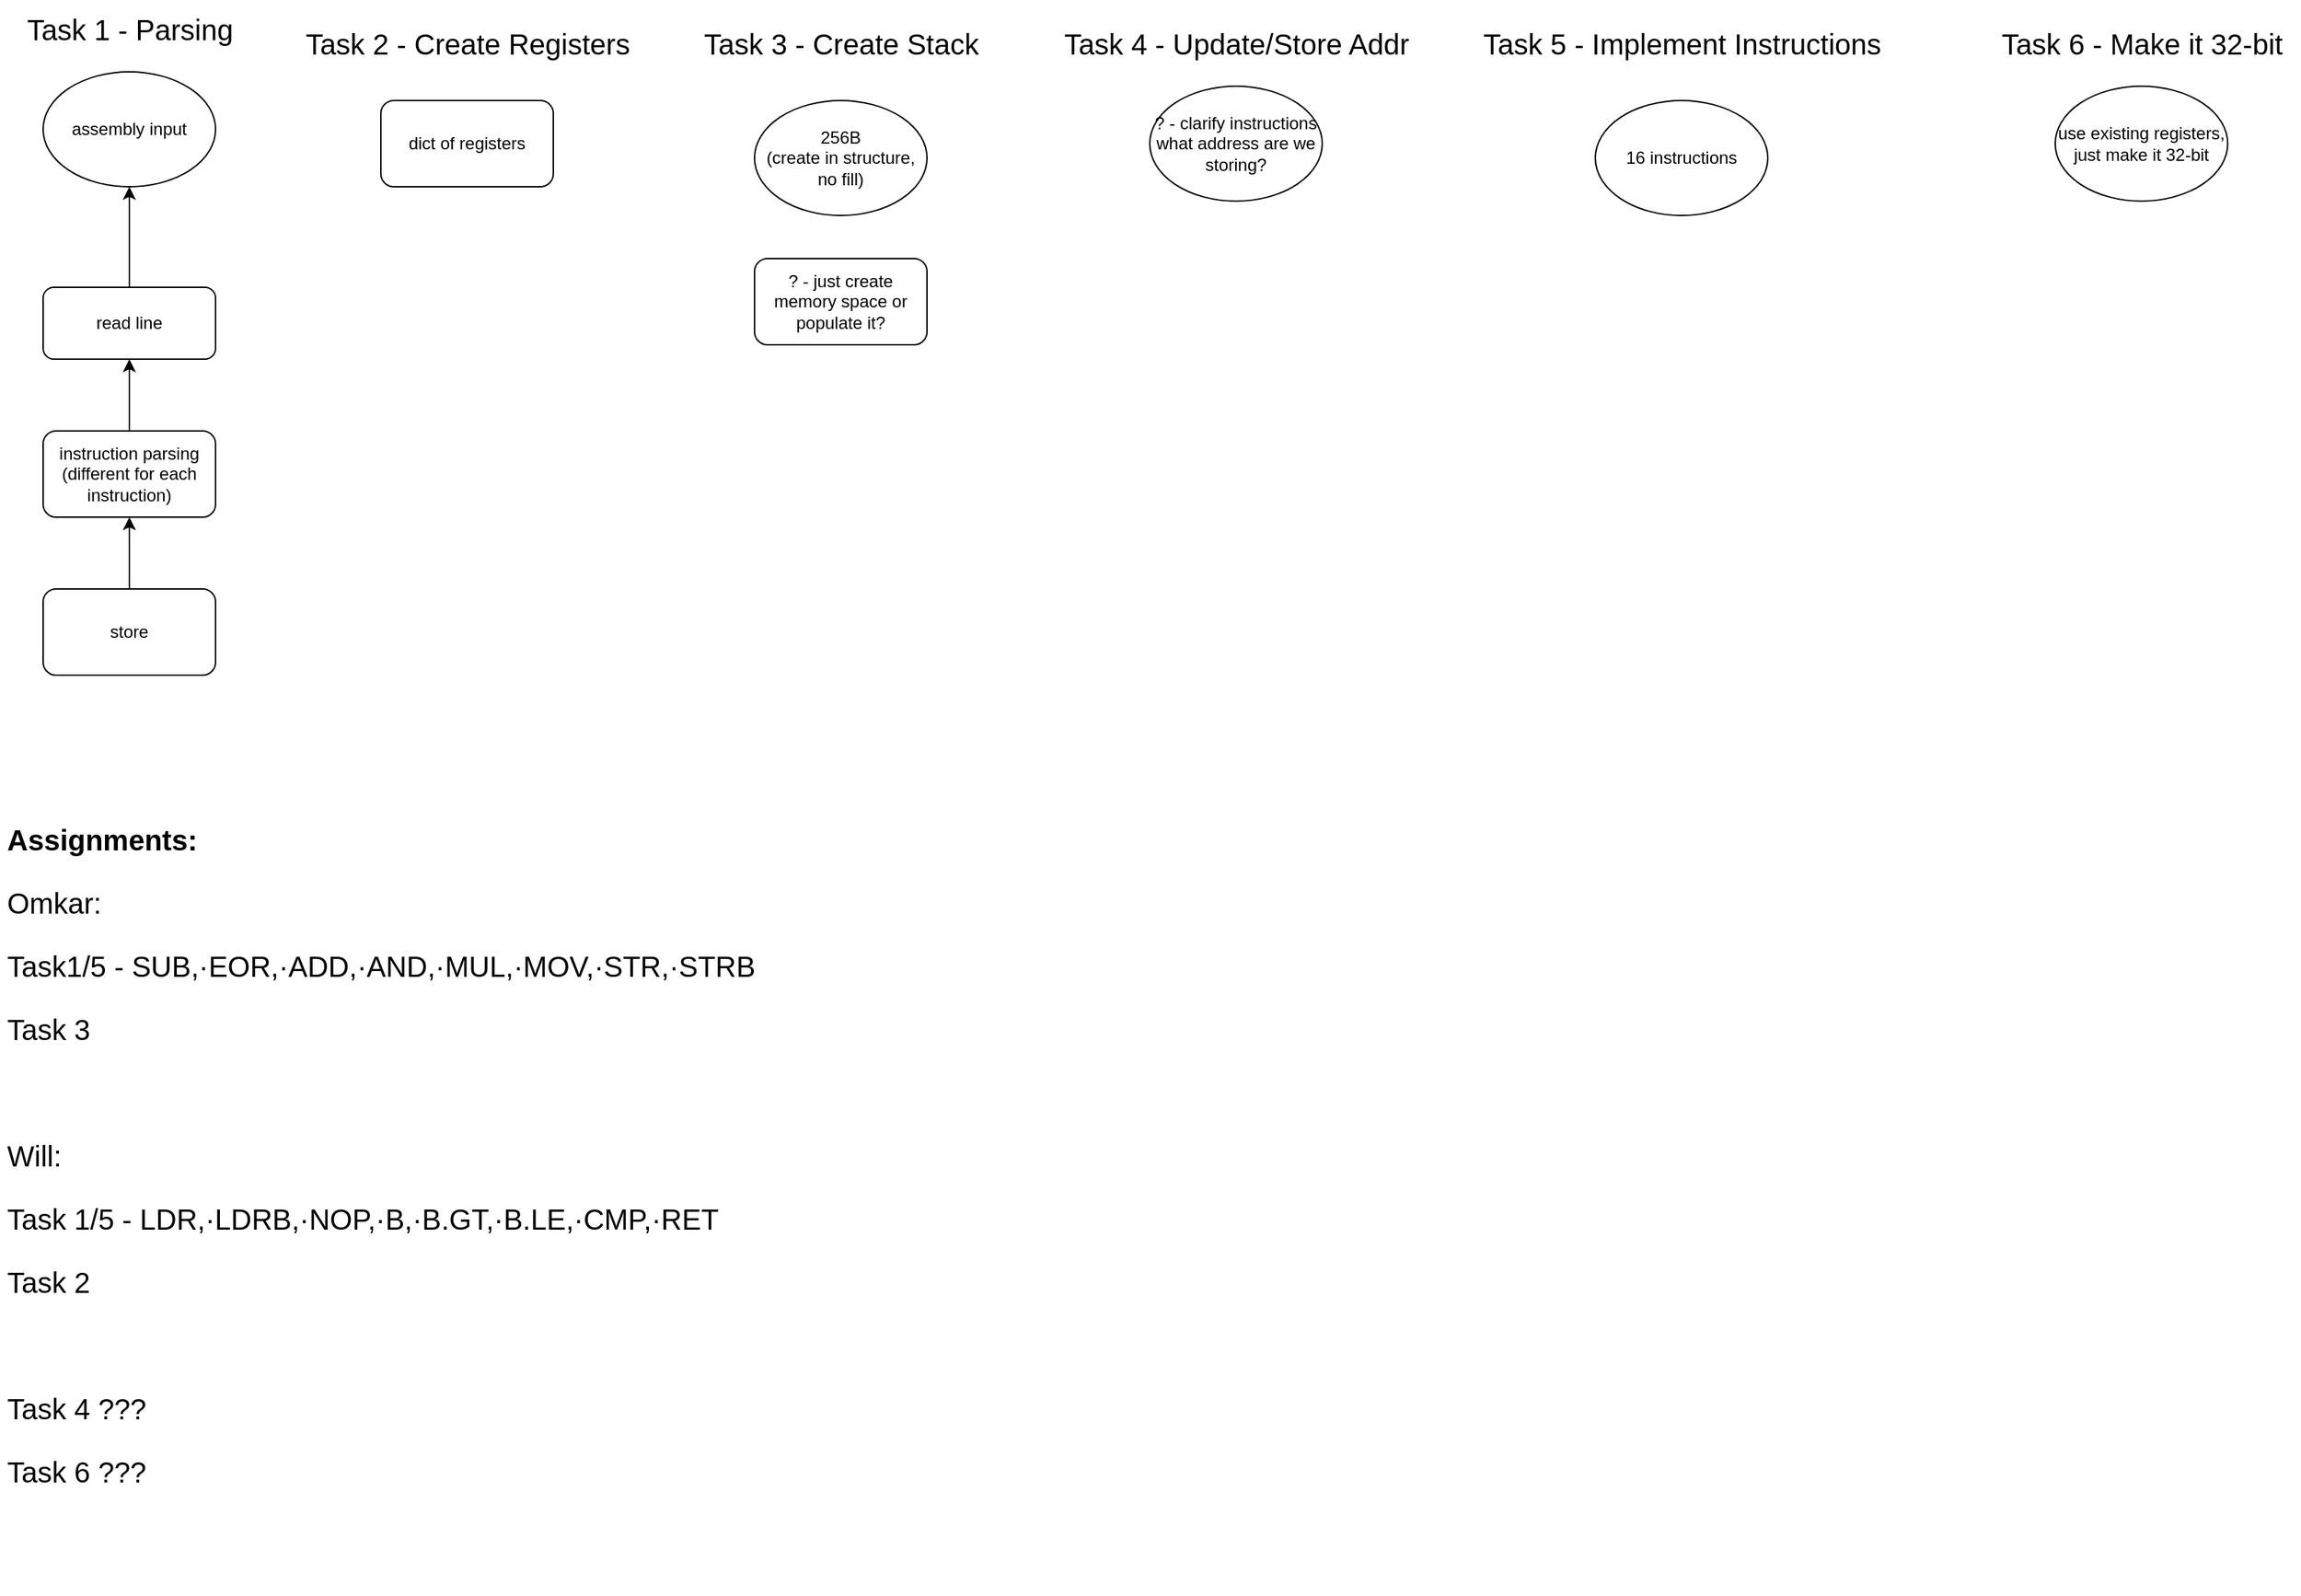 <mxfile version="21.8.2" type="device">
  <diagram name="Page-1" id="21oETci1MNOwZ-fDCxJo">
    <mxGraphModel dx="1050" dy="1774" grid="1" gridSize="10" guides="1" tooltips="1" connect="1" arrows="1" fold="1" page="1" pageScale="1" pageWidth="850" pageHeight="1100" math="0" shadow="0">
      <root>
        <mxCell id="0" />
        <mxCell id="1" parent="0" />
        <mxCell id="hsNMWeNObLcFFwpVBUTG-3" style="edgeStyle=orthogonalEdgeStyle;rounded=0;orthogonalLoop=1;jettySize=auto;html=1;" edge="1" parent="1" source="hsNMWeNObLcFFwpVBUTG-1" target="hsNMWeNObLcFFwpVBUTG-2">
          <mxGeometry relative="1" as="geometry" />
        </mxCell>
        <mxCell id="hsNMWeNObLcFFwpVBUTG-1" value="read line" style="rounded=1;whiteSpace=wrap;html=1;" vertex="1" parent="1">
          <mxGeometry x="90" y="110" width="120" height="50" as="geometry" />
        </mxCell>
        <mxCell id="hsNMWeNObLcFFwpVBUTG-2" value="assembly input" style="ellipse;whiteSpace=wrap;html=1;" vertex="1" parent="1">
          <mxGeometry x="90" y="-40" width="120" height="80" as="geometry" />
        </mxCell>
        <mxCell id="hsNMWeNObLcFFwpVBUTG-6" style="edgeStyle=orthogonalEdgeStyle;rounded=0;orthogonalLoop=1;jettySize=auto;html=1;exitX=0.5;exitY=0;exitDx=0;exitDy=0;entryX=0.5;entryY=1;entryDx=0;entryDy=0;" edge="1" parent="1" source="hsNMWeNObLcFFwpVBUTG-4" target="hsNMWeNObLcFFwpVBUTG-1">
          <mxGeometry relative="1" as="geometry" />
        </mxCell>
        <mxCell id="hsNMWeNObLcFFwpVBUTG-4" value="instruction parsing &lt;br&gt;(different for each instruction)" style="rounded=1;whiteSpace=wrap;html=1;" vertex="1" parent="1">
          <mxGeometry x="90" y="210" width="120" height="60" as="geometry" />
        </mxCell>
        <mxCell id="hsNMWeNObLcFFwpVBUTG-7" style="edgeStyle=orthogonalEdgeStyle;rounded=0;orthogonalLoop=1;jettySize=auto;html=1;exitX=0.5;exitY=0;exitDx=0;exitDy=0;entryX=0.5;entryY=1;entryDx=0;entryDy=0;" edge="1" parent="1" source="hsNMWeNObLcFFwpVBUTG-5" target="hsNMWeNObLcFFwpVBUTG-4">
          <mxGeometry relative="1" as="geometry" />
        </mxCell>
        <mxCell id="hsNMWeNObLcFFwpVBUTG-5" value="store" style="rounded=1;whiteSpace=wrap;html=1;" vertex="1" parent="1">
          <mxGeometry x="90" y="320" width="120" height="60" as="geometry" />
        </mxCell>
        <mxCell id="hsNMWeNObLcFFwpVBUTG-9" value="&lt;div style=&quot;font-size: 20px;&quot;&gt;Task 1 - Parsing&lt;/div&gt;" style="text;html=1;align=center;verticalAlign=middle;resizable=0;points=[];autosize=1;strokeColor=none;fillColor=none;fontSize=20;" vertex="1" parent="1">
          <mxGeometry x="65" y="-90" width="170" height="40" as="geometry" />
        </mxCell>
        <mxCell id="hsNMWeNObLcFFwpVBUTG-10" value="&lt;div style=&quot;font-size: 20px;&quot;&gt;Task 2 - Create Registers&lt;br&gt;&lt;/div&gt;" style="text;html=1;align=center;verticalAlign=middle;resizable=0;points=[];autosize=1;strokeColor=none;fillColor=none;fontSize=20;" vertex="1" parent="1">
          <mxGeometry x="260" y="-80" width="250" height="40" as="geometry" />
        </mxCell>
        <mxCell id="hsNMWeNObLcFFwpVBUTG-11" value="dict of registers" style="rounded=1;whiteSpace=wrap;html=1;" vertex="1" parent="1">
          <mxGeometry x="325" y="-20" width="120" height="60" as="geometry" />
        </mxCell>
        <mxCell id="hsNMWeNObLcFFwpVBUTG-12" value="&lt;div style=&quot;font-size: 20px;&quot;&gt;Task 3 - Create Stack&lt;br&gt;&lt;/div&gt;" style="text;html=1;align=center;verticalAlign=middle;resizable=0;points=[];autosize=1;strokeColor=none;fillColor=none;fontSize=20;" vertex="1" parent="1">
          <mxGeometry x="540" y="-80" width="210" height="40" as="geometry" />
        </mxCell>
        <mxCell id="hsNMWeNObLcFFwpVBUTG-13" value="256B&lt;br&gt;(create in structure, no fill)" style="ellipse;whiteSpace=wrap;html=1;" vertex="1" parent="1">
          <mxGeometry x="585" y="-20" width="120" height="80" as="geometry" />
        </mxCell>
        <mxCell id="hsNMWeNObLcFFwpVBUTG-14" value="&lt;div&gt;? - just create memory space or populate it?&lt;/div&gt;" style="rounded=1;whiteSpace=wrap;html=1;" vertex="1" parent="1">
          <mxGeometry x="585" y="90" width="120" height="60" as="geometry" />
        </mxCell>
        <mxCell id="hsNMWeNObLcFFwpVBUTG-15" value="&lt;div style=&quot;font-size: 20px;&quot;&gt;Task 4 - Update/Store Addr&lt;br&gt;&lt;/div&gt;" style="text;html=1;align=center;verticalAlign=middle;resizable=0;points=[];autosize=1;strokeColor=none;fillColor=none;fontSize=20;" vertex="1" parent="1">
          <mxGeometry x="790" y="-80" width="260" height="40" as="geometry" />
        </mxCell>
        <mxCell id="hsNMWeNObLcFFwpVBUTG-16" value="? - clarify instructions&lt;br&gt;what address are we storing?" style="ellipse;whiteSpace=wrap;html=1;" vertex="1" parent="1">
          <mxGeometry x="860" y="-30" width="120" height="80" as="geometry" />
        </mxCell>
        <mxCell id="hsNMWeNObLcFFwpVBUTG-17" value="&lt;div style=&quot;font-size: 20px;&quot;&gt;Task 5 - Implement Instructions&lt;br&gt;&lt;/div&gt;" style="text;html=1;align=center;verticalAlign=middle;resizable=0;points=[];autosize=1;strokeColor=none;fillColor=none;fontSize=20;" vertex="1" parent="1">
          <mxGeometry x="1080" y="-80" width="300" height="40" as="geometry" />
        </mxCell>
        <mxCell id="hsNMWeNObLcFFwpVBUTG-18" value="16 instructions" style="ellipse;whiteSpace=wrap;html=1;" vertex="1" parent="1">
          <mxGeometry x="1170" y="-20" width="120" height="80" as="geometry" />
        </mxCell>
        <mxCell id="hsNMWeNObLcFFwpVBUTG-19" value="&lt;div style=&quot;font-size: 20px;&quot;&gt;Task 6 - Make it 32-bit&lt;br&gt;&lt;/div&gt;" style="text;html=1;align=center;verticalAlign=middle;resizable=0;points=[];autosize=1;strokeColor=none;fillColor=none;fontSize=20;" vertex="1" parent="1">
          <mxGeometry x="1440" y="-80" width="220" height="40" as="geometry" />
        </mxCell>
        <mxCell id="hsNMWeNObLcFFwpVBUTG-20" value="&lt;div&gt;use existing registers, just make it 32-bit&lt;/div&gt;" style="ellipse;whiteSpace=wrap;html=1;" vertex="1" parent="1">
          <mxGeometry x="1490" y="-30" width="120" height="80" as="geometry" />
        </mxCell>
        <mxCell id="hsNMWeNObLcFFwpVBUTG-23" value="&lt;h1 style=&quot;font-size: 20px;&quot;&gt;&lt;font style=&quot;font-size: 20px;&quot;&gt;Assignments:&lt;/font&gt;&lt;/h1&gt;&lt;p style=&quot;font-size: 20px;&quot;&gt;&lt;font style=&quot;font-size: 20px;&quot;&gt;Omkar:&lt;/font&gt;&lt;/p&gt;&lt;p style=&quot;font-size: 20px;&quot;&gt;&lt;font style=&quot;font-size: 20px;&quot;&gt;Task1/5 - SUB,&lt;span&gt;&lt;span&gt;·&lt;/span&gt;&lt;/span&gt;EOR,&lt;span&gt;&lt;span&gt;·&lt;/span&gt;&lt;/span&gt;ADD,&lt;span&gt;&lt;span&gt;·&lt;/span&gt;&lt;/span&gt;AND,&lt;span&gt;&lt;span&gt;·&lt;/span&gt;&lt;/span&gt;MUL,&lt;span&gt;&lt;span&gt;·&lt;/span&gt;&lt;/span&gt;MOV,&lt;span&gt;&lt;span&gt;·&lt;/span&gt;&lt;/span&gt;STR,&lt;span&gt;&lt;span&gt;·&lt;/span&gt;&lt;/span&gt;STRB&lt;/font&gt;&lt;/p&gt;&lt;p style=&quot;font-size: 20px;&quot;&gt;&lt;font style=&quot;font-size: 20px;&quot;&gt;Task 3&lt;br&gt;&lt;/font&gt;&lt;/p&gt;&lt;p style=&quot;font-size: 20px;&quot;&gt;&lt;font style=&quot;font-size: 20px;&quot;&gt;&lt;br&gt;&lt;/font&gt;&lt;/p&gt;&lt;p style=&quot;font-size: 20px;&quot;&gt;&lt;font style=&quot;font-size: 20px;&quot;&gt;Will:&lt;/font&gt;&lt;/p&gt;&lt;p style=&quot;font-size: 20px;&quot;&gt;&lt;font style=&quot;font-size: 20px;&quot;&gt;Task 1/5 - LDR,&lt;span&gt;&lt;span&gt;·&lt;/span&gt;&lt;/span&gt;LDRB,&lt;span&gt;&lt;span&gt;·&lt;/span&gt;&lt;/span&gt;NOP,&lt;span&gt;&lt;span&gt;·&lt;/span&gt;&lt;/span&gt;B,&lt;span&gt;&lt;span&gt;·&lt;/span&gt;&lt;/span&gt;B.GT,&lt;span&gt;&lt;span&gt;·&lt;/span&gt;&lt;/span&gt;B.LE,&lt;span&gt;&lt;span&gt;·&lt;/span&gt;&lt;/span&gt;CMP,&lt;span&gt;&lt;span&gt;·&lt;/span&gt;&lt;/span&gt;RET&lt;/font&gt;&lt;/p&gt;&lt;p style=&quot;font-size: 20px;&quot;&gt;&lt;font style=&quot;font-size: 20px;&quot;&gt;Task 2&lt;/font&gt;&lt;/p&gt;&lt;p style=&quot;font-size: 20px;&quot;&gt;&lt;font style=&quot;font-size: 20px;&quot;&gt;&lt;br&gt;&lt;/font&gt;&lt;/p&gt;&lt;p style=&quot;font-size: 20px;&quot;&gt;&lt;font style=&quot;font-size: 20px;&quot;&gt;Task 4 ???&lt;/font&gt;&lt;/p&gt;&lt;p style=&quot;font-size: 20px;&quot;&gt;&lt;font style=&quot;font-size: 20px;&quot;&gt;Task 6 ???&lt;font style=&quot;font-size: 20px;&quot;&gt;&lt;br&gt;&lt;/font&gt;&lt;/font&gt;&lt;/p&gt;" style="text;html=1;strokeColor=none;fillColor=none;spacing=5;spacingTop=-20;whiteSpace=wrap;overflow=hidden;rounded=0;" vertex="1" parent="1">
          <mxGeometry x="60" y="480" width="590" height="540" as="geometry" />
        </mxCell>
      </root>
    </mxGraphModel>
  </diagram>
</mxfile>
